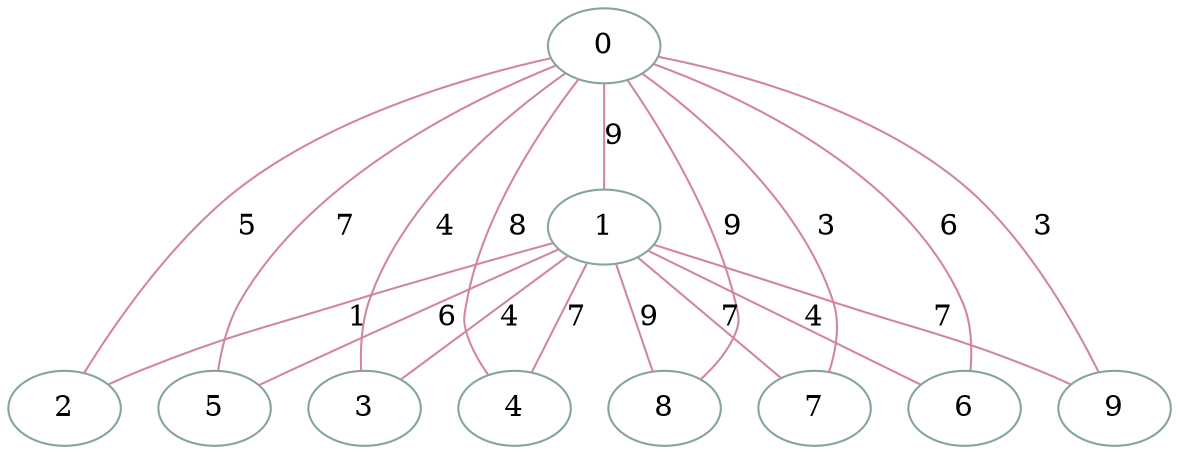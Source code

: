 graph  {
	
	n1[color="#84a598",label="0"];
	n2[color="#84a598",label="1"];
	n3[color="#84a598",label="2"];
	n4[color="#84a598",label="3"];
	n5[color="#84a598",label="4"];
	n6[color="#84a598",label="5"];
	n7[color="#84a598",label="6"];
	n8[color="#84a598",label="7"];
	n9[color="#84a598",label="8"];
	n10[color="#84a598",label="9"];
	n1--n2[color="#d3869b",label="9"];
	n1--n3[color="#d3869b",label="5"];
	n1--n4[color="#d3869b",label="4"];
	n1--n5[color="#d3869b",label="8"];
	n1--n6[color="#d3869b",label="7"];
	n1--n7[color="#d3869b",label="6"];
	n1--n8[color="#d3869b",label="3"];
	n1--n9[color="#d3869b",label="9"];
	n1--n10[color="#d3869b",label="3"];
	n2--n3[color="#d3869b",label="1"];
	n2--n4[color="#d3869b",label="4"];
	n2--n5[color="#d3869b",label="7"];
	n2--n6[color="#d3869b",label="6"];
	n2--n7[color="#d3869b",label="4"];
	n2--n8[color="#d3869b",label="7"];
	n2--n9[color="#d3869b",label="9"];
	n2--n10[color="#d3869b",label="7"];
	
}

